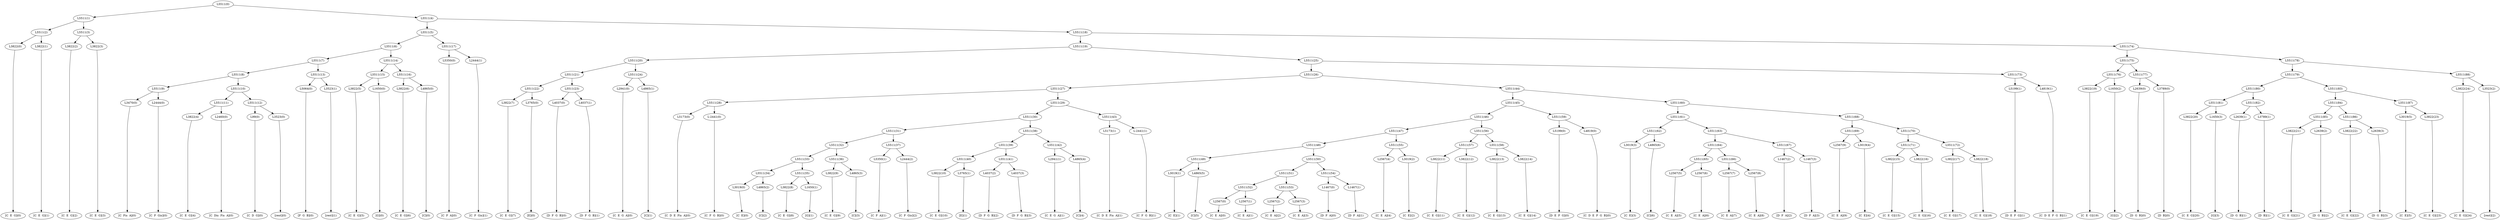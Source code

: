 digraph sample{
"L3822(0)"->"[C  E  G](0)"
"L3822(1)"->"[C  E  G](1)"
"L5511(2)"->"L3822(0)"
"L5511(2)"->"L3822(1)"
"L3822(2)"->"[C  E  G](2)"
"L3822(3)"->"[C  E  G](3)"
"L5511(3)"->"L3822(2)"
"L5511(3)"->"L3822(3)"
"L5511(1)"->"L5511(2)"
"L5511(1)"->"L5511(3)"
"L3470(0)"->"[C  Fis  A](0)"
"L2444(0)"->"[C  F  Gis](0)"
"L5511(9)"->"L3470(0)"
"L5511(9)"->"L2444(0)"
"L3822(4)"->"[C  E  G](4)"
"L2460(0)"->"[C  Dis  Fis  A](0)"
"L5511(11)"->"L3822(4)"
"L5511(11)"->"L2460(0)"
"L99(0)"->"[C  D  G](0)"
"L3523(0)"->"[rest](0)"
"L5511(12)"->"L99(0)"
"L5511(12)"->"L3523(0)"
"L5511(10)"->"L5511(11)"
"L5511(10)"->"L5511(12)"
"L5511(8)"->"L5511(9)"
"L5511(8)"->"L5511(10)"
"L5064(0)"->"[F  G  B](0)"
"L3523(1)"->"[rest](1)"
"L5511(13)"->"L5064(0)"
"L5511(13)"->"L3523(1)"
"L5511(7)"->"L5511(8)"
"L5511(7)"->"L5511(13)"
"L3822(5)"->"[C  E  G](5)"
"L1650(0)"->"[G](0)"
"L5511(15)"->"L3822(5)"
"L5511(15)"->"L1650(0)"
"L3822(6)"->"[C  E  G](6)"
"L4865(0)"->"[C](0)"
"L5511(16)"->"L3822(6)"
"L5511(16)"->"L4865(0)"
"L5511(14)"->"L5511(15)"
"L5511(14)"->"L5511(16)"
"L5511(6)"->"L5511(7)"
"L5511(6)"->"L5511(14)"
"L5350(0)"->"[C  F  A](0)"
"L2444(1)"->"[C  F  Gis](1)"
"L5511(17)"->"L5350(0)"
"L5511(17)"->"L2444(1)"
"L5511(5)"->"L5511(6)"
"L5511(5)"->"L5511(17)"
"L3822(7)"->"[C  E  G](7)"
"L3765(0)"->"[E](0)"
"L5511(22)"->"L3822(7)"
"L5511(22)"->"L3765(0)"
"L4037(0)"->"[D  F  G  B](0)"
"L4037(1)"->"[D  F  G  B](1)"
"L5511(23)"->"L4037(0)"
"L5511(23)"->"L4037(1)"
"L5511(21)"->"L5511(22)"
"L5511(21)"->"L5511(23)"
"L2941(0)"->"[C  E  G  A](0)"
"L4865(1)"->"[C](1)"
"L5511(24)"->"L2941(0)"
"L5511(24)"->"L4865(1)"
"L5511(20)"->"L5511(21)"
"L5511(20)"->"L5511(24)"
"L5173(0)"->"[C  D  E  Fis  A](0)"
"L-2441(0)"->"[C  F  G  B](0)"
"L5511(28)"->"L5173(0)"
"L5511(28)"->"L-2441(0)"
"L3019(0)"->"[C  E](0)"
"L4865(2)"->"[C](2)"
"L5511(34)"->"L3019(0)"
"L5511(34)"->"L4865(2)"
"L3822(8)"->"[C  E  G](8)"
"L1650(1)"->"[G](1)"
"L5511(35)"->"L3822(8)"
"L5511(35)"->"L1650(1)"
"L5511(33)"->"L5511(34)"
"L5511(33)"->"L5511(35)"
"L3822(9)"->"[C  E  G](9)"
"L4865(3)"->"[C](3)"
"L5511(36)"->"L3822(9)"
"L5511(36)"->"L4865(3)"
"L5511(32)"->"L5511(33)"
"L5511(32)"->"L5511(36)"
"L5350(1)"->"[C  F  A](1)"
"L2444(2)"->"[C  F  Gis](2)"
"L5511(37)"->"L5350(1)"
"L5511(37)"->"L2444(2)"
"L5511(31)"->"L5511(32)"
"L5511(31)"->"L5511(37)"
"L3822(10)"->"[C  E  G](10)"
"L3765(1)"->"[E](1)"
"L5511(40)"->"L3822(10)"
"L5511(40)"->"L3765(1)"
"L4037(2)"->"[D  F  G  B](2)"
"L4037(3)"->"[D  F  G  B](3)"
"L5511(41)"->"L4037(2)"
"L5511(41)"->"L4037(3)"
"L5511(39)"->"L5511(40)"
"L5511(39)"->"L5511(41)"
"L2941(1)"->"[C  E  G  A](1)"
"L4865(4)"->"[C](4)"
"L5511(42)"->"L2941(1)"
"L5511(42)"->"L4865(4)"
"L5511(38)"->"L5511(39)"
"L5511(38)"->"L5511(42)"
"L5511(30)"->"L5511(31)"
"L5511(30)"->"L5511(38)"
"L5173(1)"->"[C  D  E  Fis  A](1)"
"L-2441(1)"->"[C  F  G  B](1)"
"L5511(43)"->"L5173(1)"
"L5511(43)"->"L-2441(1)"
"L5511(29)"->"L5511(30)"
"L5511(29)"->"L5511(43)"
"L5511(27)"->"L5511(28)"
"L5511(27)"->"L5511(29)"
"L3019(1)"->"[C  E](1)"
"L4865(5)"->"[C](5)"
"L5511(49)"->"L3019(1)"
"L5511(49)"->"L4865(5)"
"L2567(0)"->"[C  E  A](0)"
"L2567(1)"->"[C  E  A](1)"
"L5511(52)"->"L2567(0)"
"L5511(52)"->"L2567(1)"
"L2567(2)"->"[C  E  A](2)"
"L2567(3)"->"[C  E  A](3)"
"L5511(53)"->"L2567(2)"
"L5511(53)"->"L2567(3)"
"L5511(51)"->"L5511(52)"
"L5511(51)"->"L5511(53)"
"L1467(0)"->"[D  F  A](0)"
"L1467(1)"->"[D  F  A](1)"
"L5511(54)"->"L1467(0)"
"L5511(54)"->"L1467(1)"
"L5511(50)"->"L5511(51)"
"L5511(50)"->"L5511(54)"
"L5511(48)"->"L5511(49)"
"L5511(48)"->"L5511(50)"
"L2567(4)"->"[C  E  A](4)"
"L3019(2)"->"[C  E](2)"
"L5511(55)"->"L2567(4)"
"L5511(55)"->"L3019(2)"
"L5511(47)"->"L5511(48)"
"L5511(47)"->"L5511(55)"
"L3822(11)"->"[C  E  G](11)"
"L3822(12)"->"[C  E  G](12)"
"L5511(57)"->"L3822(11)"
"L5511(57)"->"L3822(12)"
"L3822(13)"->"[C  E  G](13)"
"L3822(14)"->"[C  E  G](14)"
"L5511(58)"->"L3822(13)"
"L5511(58)"->"L3822(14)"
"L5511(56)"->"L5511(57)"
"L5511(56)"->"L5511(58)"
"L5511(46)"->"L5511(47)"
"L5511(46)"->"L5511(56)"
"L5199(0)"->"[D  E  F  G](0)"
"L4819(0)"->"[C  D  E  F  G  B](0)"
"L5511(59)"->"L5199(0)"
"L5511(59)"->"L4819(0)"
"L5511(45)"->"L5511(46)"
"L5511(45)"->"L5511(59)"
"L3019(3)"->"[C  E](3)"
"L4865(6)"->"[C](6)"
"L5511(62)"->"L3019(3)"
"L5511(62)"->"L4865(6)"
"L2567(5)"->"[C  E  A](5)"
"L2567(6)"->"[C  E  A](6)"
"L5511(65)"->"L2567(5)"
"L5511(65)"->"L2567(6)"
"L2567(7)"->"[C  E  A](7)"
"L2567(8)"->"[C  E  A](8)"
"L5511(66)"->"L2567(7)"
"L5511(66)"->"L2567(8)"
"L5511(64)"->"L5511(65)"
"L5511(64)"->"L5511(66)"
"L1467(2)"->"[D  F  A](2)"
"L1467(3)"->"[D  F  A](3)"
"L5511(67)"->"L1467(2)"
"L5511(67)"->"L1467(3)"
"L5511(63)"->"L5511(64)"
"L5511(63)"->"L5511(67)"
"L5511(61)"->"L5511(62)"
"L5511(61)"->"L5511(63)"
"L2567(9)"->"[C  E  A](9)"
"L3019(4)"->"[C  E](4)"
"L5511(69)"->"L2567(9)"
"L5511(69)"->"L3019(4)"
"L3822(15)"->"[C  E  G](15)"
"L3822(16)"->"[C  E  G](16)"
"L5511(71)"->"L3822(15)"
"L5511(71)"->"L3822(16)"
"L3822(17)"->"[C  E  G](17)"
"L3822(18)"->"[C  E  G](18)"
"L5511(72)"->"L3822(17)"
"L5511(72)"->"L3822(18)"
"L5511(70)"->"L5511(71)"
"L5511(70)"->"L5511(72)"
"L5511(68)"->"L5511(69)"
"L5511(68)"->"L5511(70)"
"L5511(60)"->"L5511(61)"
"L5511(60)"->"L5511(68)"
"L5511(44)"->"L5511(45)"
"L5511(44)"->"L5511(60)"
"L5511(26)"->"L5511(27)"
"L5511(26)"->"L5511(44)"
"L5199(1)"->"[D  E  F  G](1)"
"L4819(1)"->"[C  D  E  F  G  B](1)"
"L5511(73)"->"L5199(1)"
"L5511(73)"->"L4819(1)"
"L5511(25)"->"L5511(26)"
"L5511(25)"->"L5511(73)"
"L5511(19)"->"L5511(20)"
"L5511(19)"->"L5511(25)"
"L3822(19)"->"[C  E  G](19)"
"L1650(2)"->"[G](2)"
"L5511(76)"->"L3822(19)"
"L5511(76)"->"L1650(2)"
"L2639(0)"->"[D  G  B](0)"
"L3789(0)"->"[D  B](0)"
"L5511(77)"->"L2639(0)"
"L5511(77)"->"L3789(0)"
"L5511(75)"->"L5511(76)"
"L5511(75)"->"L5511(77)"
"L3822(20)"->"[C  E  G](20)"
"L1650(3)"->"[G](3)"
"L5511(81)"->"L3822(20)"
"L5511(81)"->"L1650(3)"
"L2639(1)"->"[D  G  B](1)"
"L3789(1)"->"[D  B](1)"
"L5511(82)"->"L2639(1)"
"L5511(82)"->"L3789(1)"
"L5511(80)"->"L5511(81)"
"L5511(80)"->"L5511(82)"
"L3822(21)"->"[C  E  G](21)"
"L2639(2)"->"[D  G  B](2)"
"L5511(85)"->"L3822(21)"
"L5511(85)"->"L2639(2)"
"L3822(22)"->"[C  E  G](22)"
"L2639(3)"->"[D  G  B](3)"
"L5511(86)"->"L3822(22)"
"L5511(86)"->"L2639(3)"
"L5511(84)"->"L5511(85)"
"L5511(84)"->"L5511(86)"
"L3019(5)"->"[C  E](5)"
"L3822(23)"->"[C  E  G](23)"
"L5511(87)"->"L3019(5)"
"L5511(87)"->"L3822(23)"
"L5511(83)"->"L5511(84)"
"L5511(83)"->"L5511(87)"
"L5511(79)"->"L5511(80)"
"L5511(79)"->"L5511(83)"
"L3822(24)"->"[C  E  G](24)"
"L3523(2)"->"[rest](2)"
"L5511(88)"->"L3822(24)"
"L5511(88)"->"L3523(2)"
"L5511(78)"->"L5511(79)"
"L5511(78)"->"L5511(88)"
"L5511(74)"->"L5511(75)"
"L5511(74)"->"L5511(78)"
"L5511(18)"->"L5511(19)"
"L5511(18)"->"L5511(74)"
"L5511(4)"->"L5511(5)"
"L5511(4)"->"L5511(18)"
"L5511(0)"->"L5511(1)"
"L5511(0)"->"L5511(4)"
{rank = min; "L5511(0)"}
{rank = same; "L5511(1)"; "L5511(4)";}
{rank = same; "L5511(2)"; "L5511(3)"; "L5511(5)"; "L5511(18)";}
{rank = same; "L3822(0)"; "L3822(1)"; "L3822(2)"; "L3822(3)"; "L5511(6)"; "L5511(17)"; "L5511(19)"; "L5511(74)";}
{rank = same; "L5511(7)"; "L5511(14)"; "L5350(0)"; "L2444(1)"; "L5511(20)"; "L5511(25)"; "L5511(75)"; "L5511(78)";}
{rank = same; "L5511(8)"; "L5511(13)"; "L5511(15)"; "L5511(16)"; "L5511(21)"; "L5511(24)"; "L5511(26)"; "L5511(73)"; "L5511(76)"; "L5511(77)"; "L5511(79)"; "L5511(88)";}
{rank = same; "L5511(9)"; "L5511(10)"; "L5064(0)"; "L3523(1)"; "L3822(5)"; "L1650(0)"; "L3822(6)"; "L4865(0)"; "L5511(22)"; "L5511(23)"; "L2941(0)"; "L4865(1)"; "L5511(27)"; "L5511(44)"; "L5199(1)"; "L4819(1)"; "L3822(19)"; "L1650(2)"; "L2639(0)"; "L3789(0)"; "L5511(80)"; "L5511(83)"; "L3822(24)"; "L3523(2)";}
{rank = same; "L3470(0)"; "L2444(0)"; "L5511(11)"; "L5511(12)"; "L3822(7)"; "L3765(0)"; "L4037(0)"; "L4037(1)"; "L5511(28)"; "L5511(29)"; "L5511(45)"; "L5511(60)"; "L5511(81)"; "L5511(82)"; "L5511(84)"; "L5511(87)";}
{rank = same; "L3822(4)"; "L2460(0)"; "L99(0)"; "L3523(0)"; "L5173(0)"; "L-2441(0)"; "L5511(30)"; "L5511(43)"; "L5511(46)"; "L5511(59)"; "L5511(61)"; "L5511(68)"; "L3822(20)"; "L1650(3)"; "L2639(1)"; "L3789(1)"; "L5511(85)"; "L5511(86)"; "L3019(5)"; "L3822(23)";}
{rank = same; "L5511(31)"; "L5511(38)"; "L5173(1)"; "L-2441(1)"; "L5511(47)"; "L5511(56)"; "L5199(0)"; "L4819(0)"; "L5511(62)"; "L5511(63)"; "L5511(69)"; "L5511(70)"; "L3822(21)"; "L2639(2)"; "L3822(22)"; "L2639(3)";}
{rank = same; "L5511(32)"; "L5511(37)"; "L5511(39)"; "L5511(42)"; "L5511(48)"; "L5511(55)"; "L5511(57)"; "L5511(58)"; "L3019(3)"; "L4865(6)"; "L5511(64)"; "L5511(67)"; "L2567(9)"; "L3019(4)"; "L5511(71)"; "L5511(72)";}
{rank = same; "L5511(33)"; "L5511(36)"; "L5350(1)"; "L2444(2)"; "L5511(40)"; "L5511(41)"; "L2941(1)"; "L4865(4)"; "L5511(49)"; "L5511(50)"; "L2567(4)"; "L3019(2)"; "L3822(11)"; "L3822(12)"; "L3822(13)"; "L3822(14)"; "L5511(65)"; "L5511(66)"; "L1467(2)"; "L1467(3)"; "L3822(15)"; "L3822(16)"; "L3822(17)"; "L3822(18)";}
{rank = same; "L5511(34)"; "L5511(35)"; "L3822(9)"; "L4865(3)"; "L3822(10)"; "L3765(1)"; "L4037(2)"; "L4037(3)"; "L3019(1)"; "L4865(5)"; "L5511(51)"; "L5511(54)"; "L2567(5)"; "L2567(6)"; "L2567(7)"; "L2567(8)";}
{rank = same; "L3019(0)"; "L4865(2)"; "L3822(8)"; "L1650(1)"; "L5511(52)"; "L5511(53)"; "L1467(0)"; "L1467(1)";}
{rank = same; "L2567(0)"; "L2567(1)"; "L2567(2)"; "L2567(3)";}
{rank = max; "[C  D  E  F  G  B](0)"; "[C  D  E  F  G  B](1)"; "[C  D  E  Fis  A](0)"; "[C  D  E  Fis  A](1)"; "[C  D  G](0)"; "[C  Dis  Fis  A](0)"; "[C  E  A](0)"; "[C  E  A](1)"; "[C  E  A](2)"; "[C  E  A](3)"; "[C  E  A](4)"; "[C  E  A](5)"; "[C  E  A](6)"; "[C  E  A](7)"; "[C  E  A](8)"; "[C  E  A](9)"; "[C  E  G  A](0)"; "[C  E  G  A](1)"; "[C  E  G](0)"; "[C  E  G](1)"; "[C  E  G](10)"; "[C  E  G](11)"; "[C  E  G](12)"; "[C  E  G](13)"; "[C  E  G](14)"; "[C  E  G](15)"; "[C  E  G](16)"; "[C  E  G](17)"; "[C  E  G](18)"; "[C  E  G](19)"; "[C  E  G](2)"; "[C  E  G](20)"; "[C  E  G](21)"; "[C  E  G](22)"; "[C  E  G](23)"; "[C  E  G](24)"; "[C  E  G](3)"; "[C  E  G](4)"; "[C  E  G](5)"; "[C  E  G](6)"; "[C  E  G](7)"; "[C  E  G](8)"; "[C  E  G](9)"; "[C  E](0)"; "[C  E](1)"; "[C  E](2)"; "[C  E](3)"; "[C  E](4)"; "[C  E](5)"; "[C  F  A](0)"; "[C  F  A](1)"; "[C  F  G  B](0)"; "[C  F  G  B](1)"; "[C  F  Gis](0)"; "[C  F  Gis](1)"; "[C  F  Gis](2)"; "[C  Fis  A](0)"; "[C](0)"; "[C](1)"; "[C](2)"; "[C](3)"; "[C](4)"; "[C](5)"; "[C](6)"; "[D  B](0)"; "[D  B](1)"; "[D  E  F  G](0)"; "[D  E  F  G](1)"; "[D  F  A](0)"; "[D  F  A](1)"; "[D  F  A](2)"; "[D  F  A](3)"; "[D  F  G  B](0)"; "[D  F  G  B](1)"; "[D  F  G  B](2)"; "[D  F  G  B](3)"; "[D  G  B](0)"; "[D  G  B](1)"; "[D  G  B](2)"; "[D  G  B](3)"; "[E](0)"; "[E](1)"; "[F  G  B](0)"; "[G](0)"; "[G](1)"; "[G](2)"; "[G](3)"; "[rest](0)"; "[rest](1)"; "[rest](2)";}
}